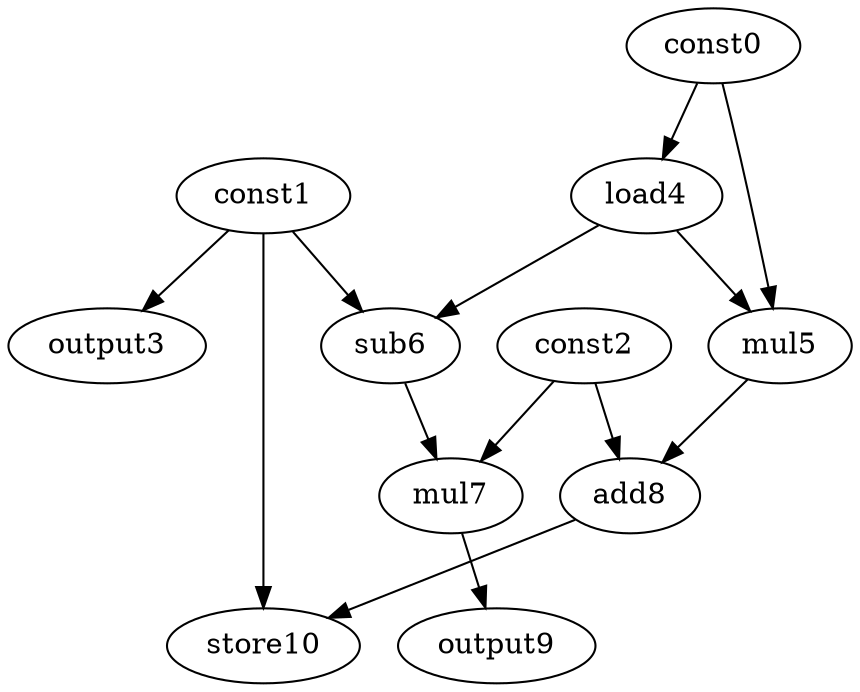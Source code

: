 digraph G { 
const0[opcode=const]; 
const1[opcode=const]; 
const2[opcode=const]; 
output3[opcode=output]; 
load4[opcode=load]; 
mul5[opcode=mul]; 
sub6[opcode=sub]; 
mul7[opcode=mul]; 
add8[opcode=add]; 
output9[opcode=output]; 
store10[opcode=store]; 
const1->output3[operand=0];
const0->load4[operand=0];
const0->mul5[operand=0];
load4->mul5[operand=1];
const1->sub6[operand=0];
load4->sub6[operand=1];
const2->mul7[operand=0];
sub6->mul7[operand=1];
const2->add8[operand=0];
mul5->add8[operand=1];
mul7->output9[operand=0];
add8->store10[operand=0];
const1->store10[operand=1];
}
